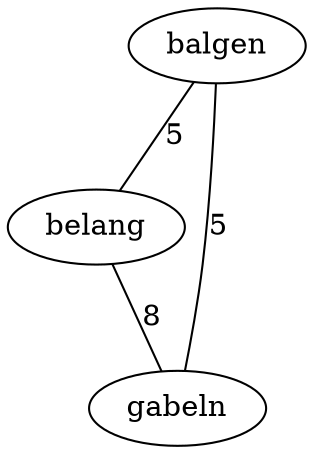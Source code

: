 graph {
	balgen -- belang [ label="5" ];
	balgen -- gabeln [ label="5" ];
	belang -- gabeln [ label="8" ];
}